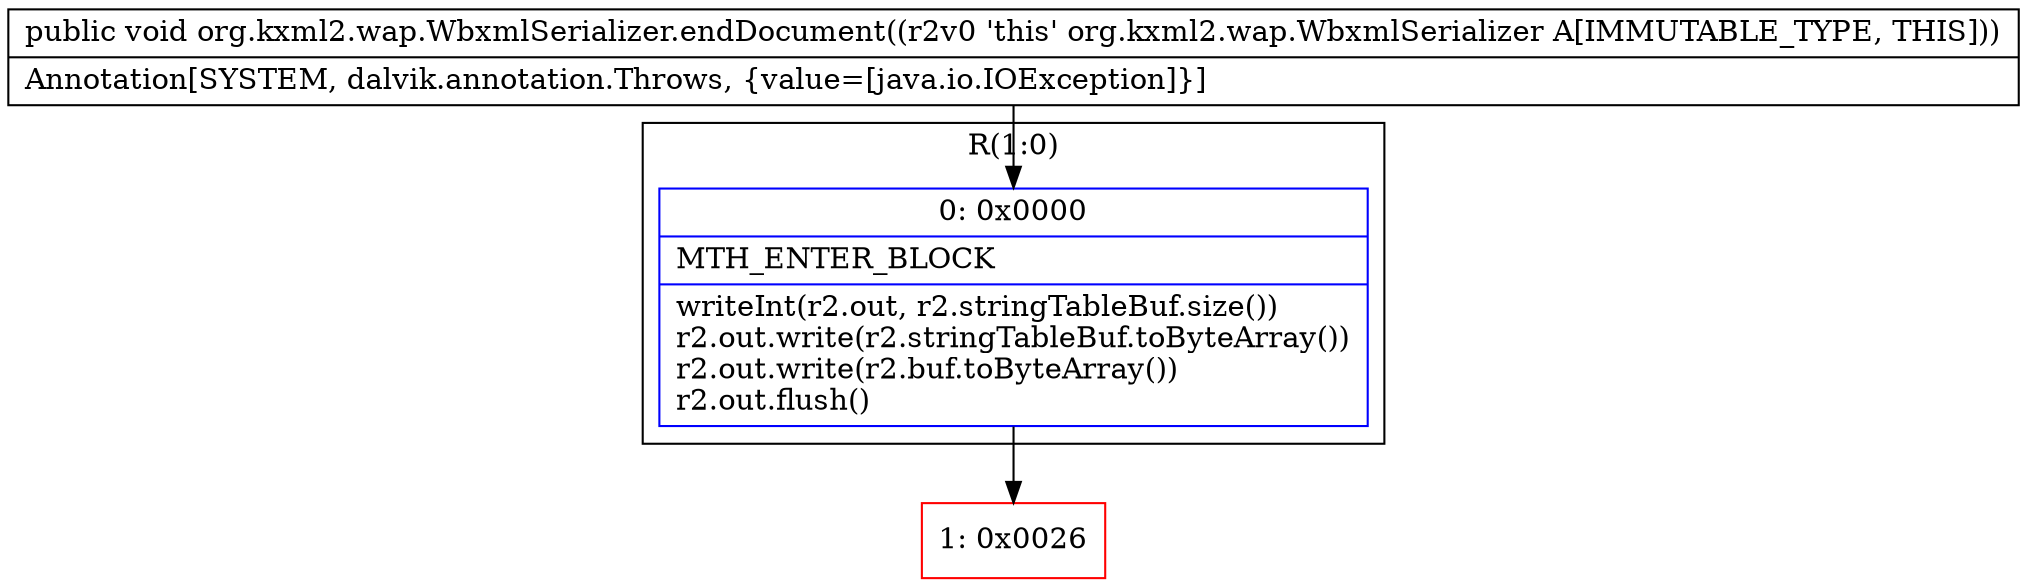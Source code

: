 digraph "CFG fororg.kxml2.wap.WbxmlSerializer.endDocument()V" {
subgraph cluster_Region_604787073 {
label = "R(1:0)";
node [shape=record,color=blue];
Node_0 [shape=record,label="{0\:\ 0x0000|MTH_ENTER_BLOCK\l|writeInt(r2.out, r2.stringTableBuf.size())\lr2.out.write(r2.stringTableBuf.toByteArray())\lr2.out.write(r2.buf.toByteArray())\lr2.out.flush()\l}"];
}
Node_1 [shape=record,color=red,label="{1\:\ 0x0026}"];
MethodNode[shape=record,label="{public void org.kxml2.wap.WbxmlSerializer.endDocument((r2v0 'this' org.kxml2.wap.WbxmlSerializer A[IMMUTABLE_TYPE, THIS]))  | Annotation[SYSTEM, dalvik.annotation.Throws, \{value=[java.io.IOException]\}]\l}"];
MethodNode -> Node_0;
Node_0 -> Node_1;
}

